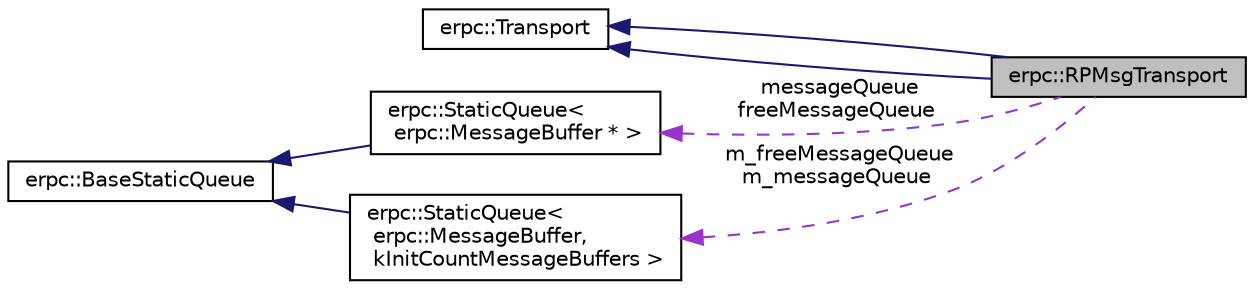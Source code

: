 digraph "erpc::RPMsgTransport"
{
  edge [fontname="Helvetica",fontsize="10",labelfontname="Helvetica",labelfontsize="10"];
  node [fontname="Helvetica",fontsize="10",shape=record];
  rankdir="LR";
  Node1 [label="erpc::RPMsgTransport",height=0.2,width=0.4,color="black", fillcolor="grey75", style="filled", fontcolor="black"];
  Node2 -> Node1 [dir="back",color="midnightblue",fontsize="10",style="solid",fontname="Helvetica"];
  Node2 [label="erpc::Transport",height=0.2,width=0.4,color="black", fillcolor="white", style="filled",URL="$classerpc_1_1_transport.html",tooltip="Abstract interface for transport layer. "];
  Node2 -> Node1 [dir="back",color="midnightblue",fontsize="10",style="solid",fontname="Helvetica"];
  Node3 -> Node1 [dir="back",color="darkorchid3",fontsize="10",style="dashed",label=" messageQueue\nfreeMessageQueue" ,fontname="Helvetica"];
  Node3 [label="erpc::StaticQueue\<\l erpc::MessageBuffer * \>",height=0.2,width=0.4,color="black", fillcolor="white", style="filled",URL="$classerpc_1_1_static_queue.html"];
  Node4 -> Node3 [dir="back",color="midnightblue",fontsize="10",style="solid",fontname="Helvetica"];
  Node4 [label="erpc::BaseStaticQueue",height=0.2,width=0.4,color="black", fillcolor="white", style="filled",URL="$classerpc_1_1_base_static_queue.html",tooltip="Base class which implements static queue as ring buffer that operates on m_data type void*..."];
  Node5 -> Node1 [dir="back",color="darkorchid3",fontsize="10",style="dashed",label=" m_freeMessageQueue\nm_messageQueue" ,fontname="Helvetica"];
  Node5 [label="erpc::StaticQueue\<\l erpc::MessageBuffer,\l kInitCountMessageBuffers \>",height=0.2,width=0.4,color="black", fillcolor="white", style="filled",URL="$classerpc_1_1_static_queue.html"];
  Node4 -> Node5 [dir="back",color="midnightblue",fontsize="10",style="solid",fontname="Helvetica"];
}
